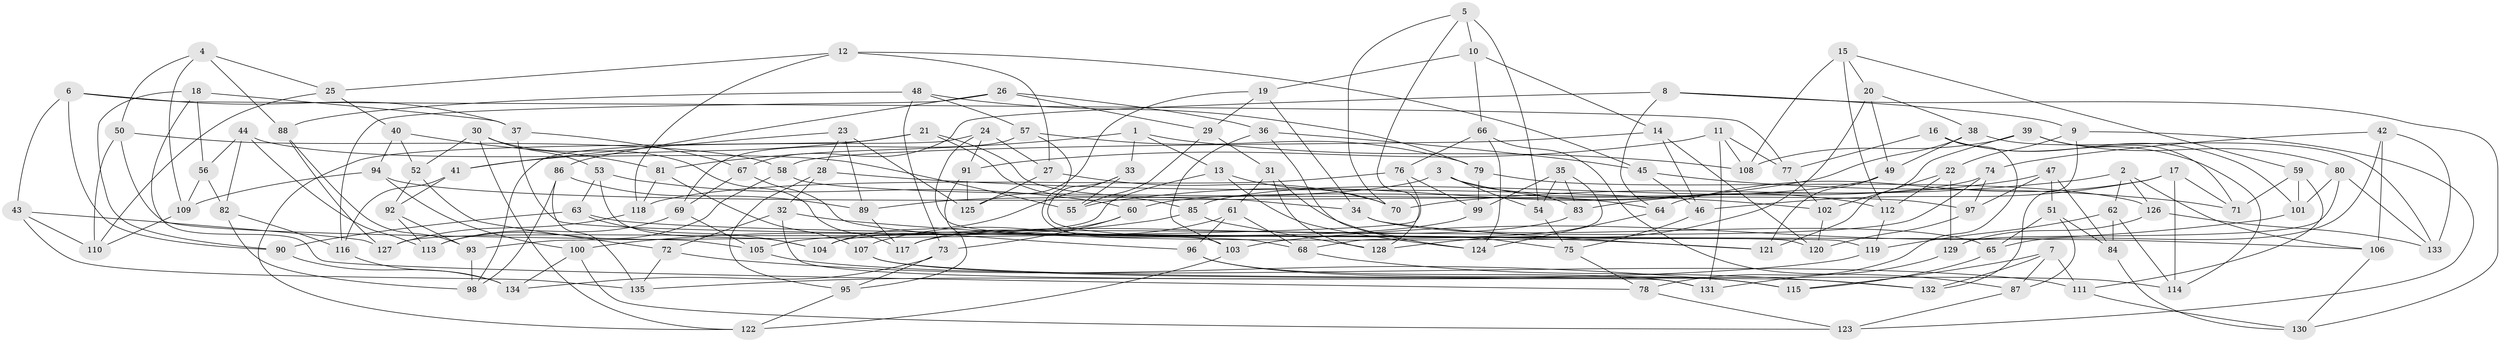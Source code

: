 // Generated by graph-tools (version 1.1) at 2025/59/03/09/25 04:59:12]
// undirected, 135 vertices, 270 edges
graph export_dot {
graph [start="1"]
  node [color=gray90,style=filled];
  1;
  2;
  3;
  4;
  5;
  6;
  7;
  8;
  9;
  10;
  11;
  12;
  13;
  14;
  15;
  16;
  17;
  18;
  19;
  20;
  21;
  22;
  23;
  24;
  25;
  26;
  27;
  28;
  29;
  30;
  31;
  32;
  33;
  34;
  35;
  36;
  37;
  38;
  39;
  40;
  41;
  42;
  43;
  44;
  45;
  46;
  47;
  48;
  49;
  50;
  51;
  52;
  53;
  54;
  55;
  56;
  57;
  58;
  59;
  60;
  61;
  62;
  63;
  64;
  65;
  66;
  67;
  68;
  69;
  70;
  71;
  72;
  73;
  74;
  75;
  76;
  77;
  78;
  79;
  80;
  81;
  82;
  83;
  84;
  85;
  86;
  87;
  88;
  89;
  90;
  91;
  92;
  93;
  94;
  95;
  96;
  97;
  98;
  99;
  100;
  101;
  102;
  103;
  104;
  105;
  106;
  107;
  108;
  109;
  110;
  111;
  112;
  113;
  114;
  115;
  116;
  117;
  118;
  119;
  120;
  121;
  122;
  123;
  124;
  125;
  126;
  127;
  128;
  129;
  130;
  131;
  132;
  133;
  134;
  135;
  1 -- 33;
  1 -- 13;
  1 -- 108;
  1 -- 81;
  2 -- 62;
  2 -- 70;
  2 -- 106;
  2 -- 126;
  3 -- 89;
  3 -- 112;
  3 -- 83;
  3 -- 54;
  4 -- 50;
  4 -- 109;
  4 -- 88;
  4 -- 25;
  5 -- 70;
  5 -- 10;
  5 -- 128;
  5 -- 54;
  6 -- 77;
  6 -- 43;
  6 -- 90;
  6 -- 37;
  7 -- 115;
  7 -- 87;
  7 -- 132;
  7 -- 111;
  8 -- 64;
  8 -- 9;
  8 -- 130;
  8 -- 67;
  9 -- 22;
  9 -- 132;
  9 -- 123;
  10 -- 19;
  10 -- 66;
  10 -- 14;
  11 -- 131;
  11 -- 91;
  11 -- 108;
  11 -- 77;
  12 -- 118;
  12 -- 45;
  12 -- 25;
  12 -- 27;
  13 -- 70;
  13 -- 127;
  13 -- 124;
  14 -- 46;
  14 -- 58;
  14 -- 120;
  15 -- 108;
  15 -- 59;
  15 -- 112;
  15 -- 20;
  16 -- 101;
  16 -- 114;
  16 -- 77;
  16 -- 78;
  17 -- 64;
  17 -- 46;
  17 -- 71;
  17 -- 114;
  18 -- 37;
  18 -- 56;
  18 -- 90;
  18 -- 78;
  19 -- 29;
  19 -- 125;
  19 -- 34;
  20 -- 128;
  20 -- 49;
  20 -- 38;
  21 -- 122;
  21 -- 34;
  21 -- 41;
  21 -- 85;
  22 -- 129;
  22 -- 112;
  22 -- 102;
  23 -- 89;
  23 -- 28;
  23 -- 41;
  23 -- 125;
  24 -- 120;
  24 -- 91;
  24 -- 98;
  24 -- 27;
  25 -- 40;
  25 -- 110;
  26 -- 86;
  26 -- 36;
  26 -- 116;
  26 -- 29;
  27 -- 70;
  27 -- 125;
  28 -- 95;
  28 -- 102;
  28 -- 32;
  29 -- 55;
  29 -- 31;
  30 -- 52;
  30 -- 53;
  30 -- 122;
  30 -- 117;
  31 -- 128;
  31 -- 75;
  31 -- 61;
  32 -- 131;
  32 -- 72;
  32 -- 121;
  33 -- 104;
  33 -- 55;
  33 -- 68;
  34 -- 121;
  34 -- 65;
  35 -- 54;
  35 -- 83;
  35 -- 99;
  35 -- 68;
  36 -- 103;
  36 -- 124;
  36 -- 45;
  37 -- 67;
  37 -- 119;
  38 -- 133;
  38 -- 49;
  38 -- 55;
  39 -- 121;
  39 -- 108;
  39 -- 80;
  39 -- 71;
  40 -- 81;
  40 -- 94;
  40 -- 52;
  41 -- 116;
  41 -- 92;
  42 -- 106;
  42 -- 74;
  42 -- 65;
  42 -- 133;
  43 -- 135;
  43 -- 110;
  43 -- 127;
  44 -- 82;
  44 -- 113;
  44 -- 55;
  44 -- 56;
  45 -- 46;
  45 -- 71;
  46 -- 75;
  47 -- 84;
  47 -- 97;
  47 -- 51;
  47 -- 83;
  48 -- 73;
  48 -- 79;
  48 -- 57;
  48 -- 88;
  49 -- 60;
  49 -- 121;
  50 -- 110;
  50 -- 105;
  50 -- 58;
  51 -- 87;
  51 -- 65;
  51 -- 84;
  52 -- 72;
  52 -- 92;
  53 -- 104;
  53 -- 60;
  53 -- 63;
  54 -- 75;
  56 -- 109;
  56 -- 82;
  57 -- 103;
  57 -- 69;
  57 -- 79;
  58 -- 64;
  58 -- 113;
  59 -- 101;
  59 -- 71;
  59 -- 111;
  60 -- 73;
  60 -- 117;
  61 -- 107;
  61 -- 68;
  61 -- 96;
  62 -- 84;
  62 -- 114;
  62 -- 119;
  63 -- 104;
  63 -- 106;
  63 -- 90;
  64 -- 124;
  65 -- 115;
  66 -- 76;
  66 -- 124;
  66 -- 87;
  67 -- 69;
  67 -- 96;
  68 -- 132;
  69 -- 105;
  69 -- 113;
  72 -- 135;
  72 -- 115;
  73 -- 134;
  73 -- 95;
  74 -- 97;
  74 -- 104;
  74 -- 85;
  75 -- 78;
  76 -- 99;
  76 -- 118;
  76 -- 93;
  77 -- 102;
  78 -- 123;
  79 -- 99;
  79 -- 126;
  80 -- 133;
  80 -- 129;
  80 -- 101;
  81 -- 118;
  81 -- 107;
  82 -- 116;
  82 -- 98;
  83 -- 117;
  84 -- 130;
  85 -- 128;
  85 -- 100;
  86 -- 89;
  86 -- 135;
  86 -- 98;
  87 -- 123;
  88 -- 93;
  88 -- 127;
  89 -- 117;
  90 -- 134;
  91 -- 125;
  91 -- 95;
  92 -- 113;
  92 -- 93;
  93 -- 98;
  94 -- 97;
  94 -- 109;
  94 -- 100;
  95 -- 122;
  96 -- 115;
  96 -- 131;
  97 -- 120;
  99 -- 105;
  100 -- 134;
  100 -- 123;
  101 -- 103;
  102 -- 120;
  103 -- 122;
  105 -- 111;
  106 -- 130;
  107 -- 132;
  107 -- 114;
  109 -- 110;
  111 -- 130;
  112 -- 119;
  116 -- 134;
  118 -- 127;
  119 -- 135;
  126 -- 133;
  126 -- 129;
  129 -- 131;
}
